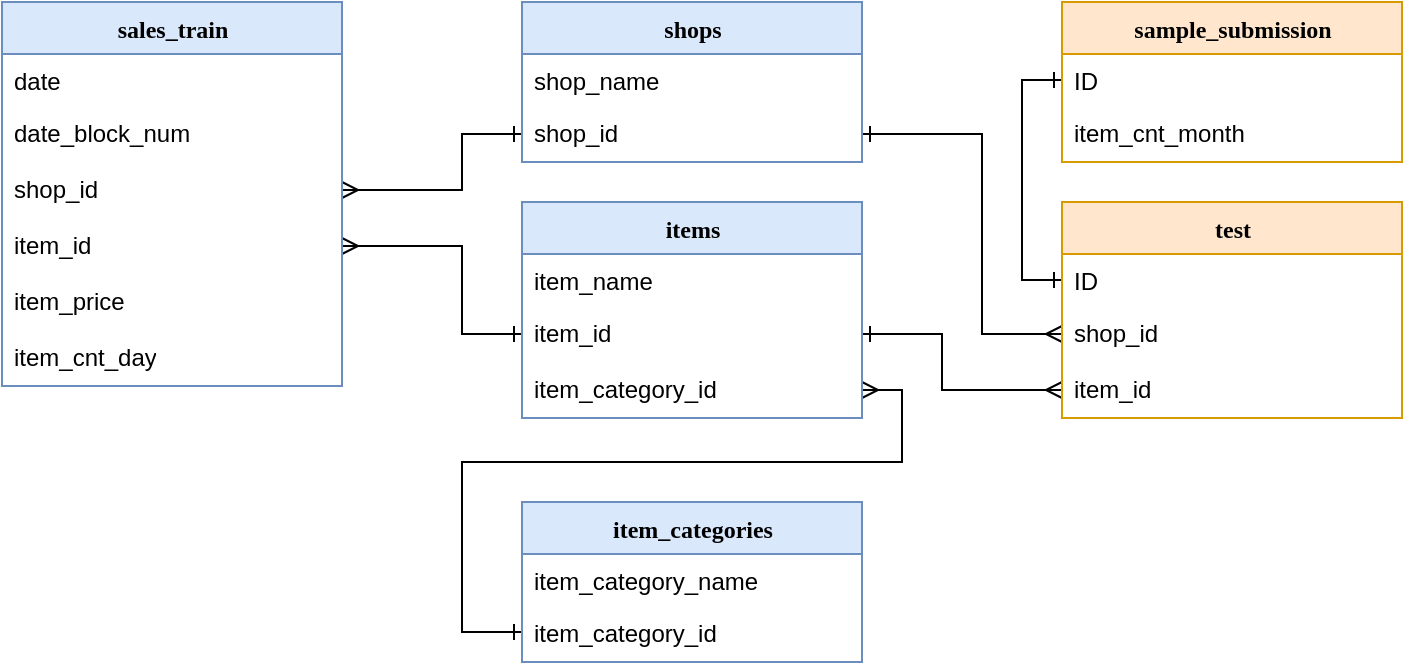 <mxfile version="13.3.5" type="device"><diagram name="Page-1" id="9f46799a-70d6-7492-0946-bef42562c5a5"><mxGraphModel dx="946" dy="680" grid="1" gridSize="10" guides="1" tooltips="1" connect="1" arrows="1" fold="1" page="1" pageScale="1" pageWidth="850" pageHeight="400" background="#ffffff" math="0" shadow="0"><root><mxCell id="0"/><mxCell id="1" parent="0"/><mxCell id="meY8nUbVXsg3QCZriOS--32" style="edgeStyle=orthogonalEdgeStyle;rounded=0;orthogonalLoop=1;jettySize=auto;html=1;startArrow=ERone;startFill=0;endArrow=ERmany;endFill=0;entryX=0;entryY=0.5;entryDx=0;entryDy=0;" parent="1" source="meY8nUbVXsg3QCZriOS--18" target="meY8nUbVXsg3QCZriOS--15" edge="1"><mxGeometry relative="1" as="geometry"><Array as="points"><mxPoint x="530" y="106"/><mxPoint x="530" y="206"/></Array></mxGeometry></mxCell><mxCell id="meY8nUbVXsg3QCZriOS--33" style="edgeStyle=orthogonalEdgeStyle;rounded=0;orthogonalLoop=1;jettySize=auto;html=1;startArrow=ERone;startFill=0;endArrow=ERmany;endFill=0;" parent="1" source="meY8nUbVXsg3QCZriOS--18" target="meY8nUbVXsg3QCZriOS--21" edge="1"><mxGeometry relative="1" as="geometry"><Array as="points"><mxPoint x="270" y="106"/><mxPoint x="270" y="134"/></Array></mxGeometry></mxCell><mxCell id="meY8nUbVXsg3QCZriOS--34" style="edgeStyle=orthogonalEdgeStyle;rounded=0;orthogonalLoop=1;jettySize=auto;html=1;startArrow=ERone;startFill=0;endArrow=ERmany;endFill=0;" parent="1" source="meY8nUbVXsg3QCZriOS--9" target="meY8nUbVXsg3QCZriOS--20" edge="1"><mxGeometry relative="1" as="geometry"><Array as="points"><mxPoint x="270" y="206"/><mxPoint x="270" y="162"/></Array></mxGeometry></mxCell><mxCell id="meY8nUbVXsg3QCZriOS--29" value="" style="edgeStyle=orthogonalEdgeStyle;rounded=0;orthogonalLoop=1;jettySize=auto;html=1;startArrow=ERone;startFill=0;endArrow=ERone;endFill=0;entryX=0;entryY=0.5;entryDx=0;entryDy=0;" parent="1" source="meY8nUbVXsg3QCZriOS--3" target="meY8nUbVXsg3QCZriOS--14" edge="1"><mxGeometry relative="1" as="geometry"><Array as="points"/></mxGeometry></mxCell><mxCell id="meY8nUbVXsg3QCZriOS--35" style="edgeStyle=orthogonalEdgeStyle;rounded=0;orthogonalLoop=1;jettySize=auto;html=1;startArrow=ERone;startFill=0;endArrow=ERmany;endFill=0;entryX=1;entryY=0.5;entryDx=0;entryDy=0;exitX=0;exitY=0.5;exitDx=0;exitDy=0;" parent="1" source="78961159f06e98e8-25" target="meY8nUbVXsg3QCZriOS--19" edge="1"><mxGeometry relative="1" as="geometry"><Array as="points"><mxPoint x="270" y="355"/><mxPoint x="270" y="270"/><mxPoint x="490" y="270"/><mxPoint x="490" y="234"/></Array></mxGeometry></mxCell><mxCell id="meY8nUbVXsg3QCZriOS--36" style="edgeStyle=orthogonalEdgeStyle;rounded=0;orthogonalLoop=1;jettySize=auto;html=1;startArrow=ERone;startFill=0;endArrow=ERmany;endFill=0;entryX=0;entryY=0.5;entryDx=0;entryDy=0;" parent="1" source="meY8nUbVXsg3QCZriOS--9" target="meY8nUbVXsg3QCZriOS--25" edge="1"><mxGeometry relative="1" as="geometry"><Array as="points"><mxPoint x="510" y="206"/><mxPoint x="510" y="234"/></Array></mxGeometry></mxCell><mxCell id="meY8nUbVXsg3QCZriOS--10" value="sales_train" style="swimlane;html=1;fontStyle=1;align=center;verticalAlign=top;childLayout=stackLayout;horizontal=1;startSize=26;horizontalStack=0;resizeParent=1;resizeLast=0;collapsible=1;marginBottom=0;swimlaneFillColor=#ffffff;rounded=0;shadow=0;comic=0;labelBackgroundColor=none;strokeWidth=1;fillColor=#dae8fc;fontFamily=Verdana;fontSize=12;strokeColor=#6c8ebf;" parent="1" vertex="1"><mxGeometry x="40" y="40" width="170" height="192" as="geometry"><mxRectangle x="90" y="83" width="100" height="26" as="alternateBounds"/></mxGeometry></mxCell><mxCell id="meY8nUbVXsg3QCZriOS--11" value="date" style="text;html=1;strokeColor=none;fillColor=none;align=left;verticalAlign=top;spacingLeft=4;spacingRight=4;whiteSpace=wrap;overflow=hidden;rotatable=0;points=[[0,0.5],[1,0.5]];portConstraint=eastwest;" parent="meY8nUbVXsg3QCZriOS--10" vertex="1"><mxGeometry y="26" width="170" height="26" as="geometry"/></mxCell><mxCell id="meY8nUbVXsg3QCZriOS--12" value="date_block_num" style="text;html=1;strokeColor=none;fillColor=none;align=left;verticalAlign=top;spacingLeft=4;spacingRight=4;whiteSpace=wrap;overflow=hidden;rotatable=0;points=[[0,0.5],[1,0.5]];portConstraint=eastwest;" parent="meY8nUbVXsg3QCZriOS--10" vertex="1"><mxGeometry y="52" width="170" height="28" as="geometry"/></mxCell><mxCell id="meY8nUbVXsg3QCZriOS--21" value="shop_id" style="text;html=1;strokeColor=none;fillColor=none;align=left;verticalAlign=top;spacingLeft=4;spacingRight=4;whiteSpace=wrap;overflow=hidden;rotatable=0;points=[[0,0.5],[1,0.5]];portConstraint=eastwest;" parent="meY8nUbVXsg3QCZriOS--10" vertex="1"><mxGeometry y="80" width="170" height="28" as="geometry"/></mxCell><mxCell id="meY8nUbVXsg3QCZriOS--20" value="item_id" style="text;html=1;strokeColor=none;fillColor=none;align=left;verticalAlign=top;spacingLeft=4;spacingRight=4;whiteSpace=wrap;overflow=hidden;rotatable=0;points=[[0,0.5],[1,0.5]];portConstraint=eastwest;" parent="meY8nUbVXsg3QCZriOS--10" vertex="1"><mxGeometry y="108" width="170" height="28" as="geometry"/></mxCell><mxCell id="meY8nUbVXsg3QCZriOS--22" value="item_price" style="text;html=1;strokeColor=none;fillColor=none;align=left;verticalAlign=top;spacingLeft=4;spacingRight=4;whiteSpace=wrap;overflow=hidden;rotatable=0;points=[[0,0.5],[1,0.5]];portConstraint=eastwest;" parent="meY8nUbVXsg3QCZriOS--10" vertex="1"><mxGeometry y="136" width="170" height="28" as="geometry"/></mxCell><mxCell id="meY8nUbVXsg3QCZriOS--23" value="item_cnt_day" style="text;html=1;strokeColor=none;fillColor=none;align=left;verticalAlign=top;spacingLeft=4;spacingRight=4;whiteSpace=wrap;overflow=hidden;rotatable=0;points=[[0,0.5],[1,0.5]];portConstraint=eastwest;" parent="meY8nUbVXsg3QCZriOS--10" vertex="1"><mxGeometry y="164" width="170" height="28" as="geometry"/></mxCell><mxCell id="meY8nUbVXsg3QCZriOS--16" value="shops" style="swimlane;html=1;fontStyle=1;align=center;verticalAlign=top;childLayout=stackLayout;horizontal=1;startSize=26;horizontalStack=0;resizeParent=1;resizeLast=0;collapsible=1;marginBottom=0;swimlaneFillColor=#ffffff;rounded=0;shadow=0;comic=0;labelBackgroundColor=none;strokeWidth=1;fillColor=#dae8fc;fontFamily=Verdana;fontSize=12;strokeColor=#6c8ebf;" parent="1" vertex="1"><mxGeometry x="300" y="40" width="170" height="80" as="geometry"><mxRectangle x="90" y="83" width="100" height="26" as="alternateBounds"/></mxGeometry></mxCell><mxCell id="meY8nUbVXsg3QCZriOS--17" value="shop_name" style="text;html=1;strokeColor=none;fillColor=none;align=left;verticalAlign=top;spacingLeft=4;spacingRight=4;whiteSpace=wrap;overflow=hidden;rotatable=0;points=[[0,0.5],[1,0.5]];portConstraint=eastwest;" parent="meY8nUbVXsg3QCZriOS--16" vertex="1"><mxGeometry y="26" width="170" height="26" as="geometry"/></mxCell><mxCell id="meY8nUbVXsg3QCZriOS--18" value="shop_id" style="text;html=1;strokeColor=none;fillColor=none;align=left;verticalAlign=top;spacingLeft=4;spacingRight=4;whiteSpace=wrap;overflow=hidden;rotatable=0;points=[[0,0.5],[1,0.5]];portConstraint=eastwest;" parent="meY8nUbVXsg3QCZriOS--16" vertex="1"><mxGeometry y="52" width="170" height="28" as="geometry"/></mxCell><mxCell id="meY8nUbVXsg3QCZriOS--7" value="items" style="swimlane;html=1;fontStyle=1;align=center;verticalAlign=top;childLayout=stackLayout;horizontal=1;startSize=26;horizontalStack=0;resizeParent=1;resizeLast=0;collapsible=1;marginBottom=0;swimlaneFillColor=#ffffff;rounded=0;shadow=0;comic=0;labelBackgroundColor=none;strokeWidth=1;fillColor=#dae8fc;fontFamily=Verdana;fontSize=12;strokeColor=#6c8ebf;" parent="1" vertex="1"><mxGeometry x="300" y="140" width="170" height="108" as="geometry"><mxRectangle x="90" y="83" width="100" height="26" as="alternateBounds"/></mxGeometry></mxCell><mxCell id="meY8nUbVXsg3QCZriOS--8" value="item_name" style="text;html=1;strokeColor=none;fillColor=none;align=left;verticalAlign=top;spacingLeft=4;spacingRight=4;whiteSpace=wrap;overflow=hidden;rotatable=0;points=[[0,0.5],[1,0.5]];portConstraint=eastwest;" parent="meY8nUbVXsg3QCZriOS--7" vertex="1"><mxGeometry y="26" width="170" height="26" as="geometry"/></mxCell><mxCell id="meY8nUbVXsg3QCZriOS--9" value="item_id" style="text;html=1;strokeColor=none;fillColor=none;align=left;verticalAlign=top;spacingLeft=4;spacingRight=4;whiteSpace=wrap;overflow=hidden;rotatable=0;points=[[0,0.5],[1,0.5]];portConstraint=eastwest;" parent="meY8nUbVXsg3QCZriOS--7" vertex="1"><mxGeometry y="52" width="170" height="28" as="geometry"/></mxCell><mxCell id="meY8nUbVXsg3QCZriOS--19" value="item_category_id" style="text;html=1;strokeColor=none;fillColor=none;align=left;verticalAlign=top;spacingLeft=4;spacingRight=4;whiteSpace=wrap;overflow=hidden;rotatable=0;points=[[0,0.5],[1,0.5]];portConstraint=eastwest;" parent="meY8nUbVXsg3QCZriOS--7" vertex="1"><mxGeometry y="80" width="170" height="28" as="geometry"/></mxCell><mxCell id="meY8nUbVXsg3QCZriOS--2" value="sample_submission" style="swimlane;html=1;fontStyle=1;align=center;verticalAlign=top;childLayout=stackLayout;horizontal=1;startSize=26;horizontalStack=0;resizeParent=1;resizeLast=0;collapsible=1;marginBottom=0;swimlaneFillColor=#ffffff;rounded=0;shadow=0;comic=0;labelBackgroundColor=none;strokeWidth=1;fillColor=#ffe6cc;fontFamily=Verdana;fontSize=12;strokeColor=#d79b00;" parent="1" vertex="1"><mxGeometry x="570" y="40" width="170" height="80" as="geometry"><mxRectangle x="90" y="83" width="100" height="26" as="alternateBounds"/></mxGeometry></mxCell><mxCell id="meY8nUbVXsg3QCZriOS--3" value="ID" style="text;html=1;strokeColor=none;fillColor=none;align=left;verticalAlign=top;spacingLeft=4;spacingRight=4;whiteSpace=wrap;overflow=hidden;rotatable=0;points=[[0,0.5],[1,0.5]];portConstraint=eastwest;" parent="meY8nUbVXsg3QCZriOS--2" vertex="1"><mxGeometry y="26" width="170" height="26" as="geometry"/></mxCell><mxCell id="meY8nUbVXsg3QCZriOS--4" value="item_cnt_month" style="text;html=1;strokeColor=none;fillColor=none;align=left;verticalAlign=top;spacingLeft=4;spacingRight=4;whiteSpace=wrap;overflow=hidden;rotatable=0;points=[[0,0.5],[1,0.5]];portConstraint=eastwest;" parent="meY8nUbVXsg3QCZriOS--2" vertex="1"><mxGeometry y="52" width="170" height="28" as="geometry"/></mxCell><mxCell id="78961159f06e98e8-17" value="item_categories" style="swimlane;html=1;fontStyle=1;align=center;verticalAlign=top;childLayout=stackLayout;horizontal=1;startSize=26;horizontalStack=0;resizeParent=1;resizeLast=0;collapsible=1;marginBottom=0;swimlaneFillColor=#ffffff;rounded=0;shadow=0;comic=0;labelBackgroundColor=none;strokeWidth=1;fillColor=#dae8fc;fontFamily=Verdana;fontSize=12;strokeColor=#6c8ebf;" parent="1" vertex="1"><mxGeometry x="300" y="290" width="170" height="80" as="geometry"><mxRectangle x="90" y="83" width="100" height="26" as="alternateBounds"/></mxGeometry></mxCell><mxCell id="78961159f06e98e8-23" value="item_category_name" style="text;html=1;strokeColor=none;fillColor=none;align=left;verticalAlign=top;spacingLeft=4;spacingRight=4;whiteSpace=wrap;overflow=hidden;rotatable=0;points=[[0,0.5],[1,0.5]];portConstraint=eastwest;" parent="78961159f06e98e8-17" vertex="1"><mxGeometry y="26" width="170" height="26" as="geometry"/></mxCell><mxCell id="78961159f06e98e8-25" value="item_category_id" style="text;html=1;strokeColor=none;fillColor=none;align=left;verticalAlign=top;spacingLeft=4;spacingRight=4;whiteSpace=wrap;overflow=hidden;rotatable=0;points=[[0,0.5],[1,0.5]];portConstraint=eastwest;" parent="78961159f06e98e8-17" vertex="1"><mxGeometry y="52" width="170" height="26" as="geometry"/></mxCell><mxCell id="meY8nUbVXsg3QCZriOS--13" value="test" style="swimlane;html=1;fontStyle=1;align=center;verticalAlign=top;childLayout=stackLayout;horizontal=1;startSize=26;horizontalStack=0;resizeParent=1;resizeLast=0;collapsible=1;marginBottom=0;swimlaneFillColor=#ffffff;rounded=0;shadow=0;comic=0;labelBackgroundColor=none;strokeWidth=1;fillColor=#ffe6cc;fontFamily=Verdana;fontSize=12;strokeColor=#d79b00;" parent="1" vertex="1"><mxGeometry x="570" y="140" width="170" height="108" as="geometry"><mxRectangle x="90" y="83" width="100" height="26" as="alternateBounds"/></mxGeometry></mxCell><mxCell id="meY8nUbVXsg3QCZriOS--14" value="ID" style="text;html=1;strokeColor=none;fillColor=none;align=left;verticalAlign=top;spacingLeft=4;spacingRight=4;whiteSpace=wrap;overflow=hidden;rotatable=0;points=[[0,0.5],[1,0.5]];portConstraint=eastwest;" parent="meY8nUbVXsg3QCZriOS--13" vertex="1"><mxGeometry y="26" width="170" height="26" as="geometry"/></mxCell><mxCell id="meY8nUbVXsg3QCZriOS--15" value="shop_id" style="text;html=1;strokeColor=none;fillColor=none;align=left;verticalAlign=top;spacingLeft=4;spacingRight=4;whiteSpace=wrap;overflow=hidden;rotatable=0;points=[[0,0.5],[1,0.5]];portConstraint=eastwest;" parent="meY8nUbVXsg3QCZriOS--13" vertex="1"><mxGeometry y="52" width="170" height="28" as="geometry"/></mxCell><mxCell id="meY8nUbVXsg3QCZriOS--25" value="item_id&lt;br&gt;" style="text;html=1;strokeColor=none;fillColor=none;align=left;verticalAlign=top;spacingLeft=4;spacingRight=4;whiteSpace=wrap;overflow=hidden;rotatable=0;points=[[0,0.5],[1,0.5]];portConstraint=eastwest;" parent="meY8nUbVXsg3QCZriOS--13" vertex="1"><mxGeometry y="80" width="170" height="28" as="geometry"/></mxCell></root></mxGraphModel></diagram></mxfile>